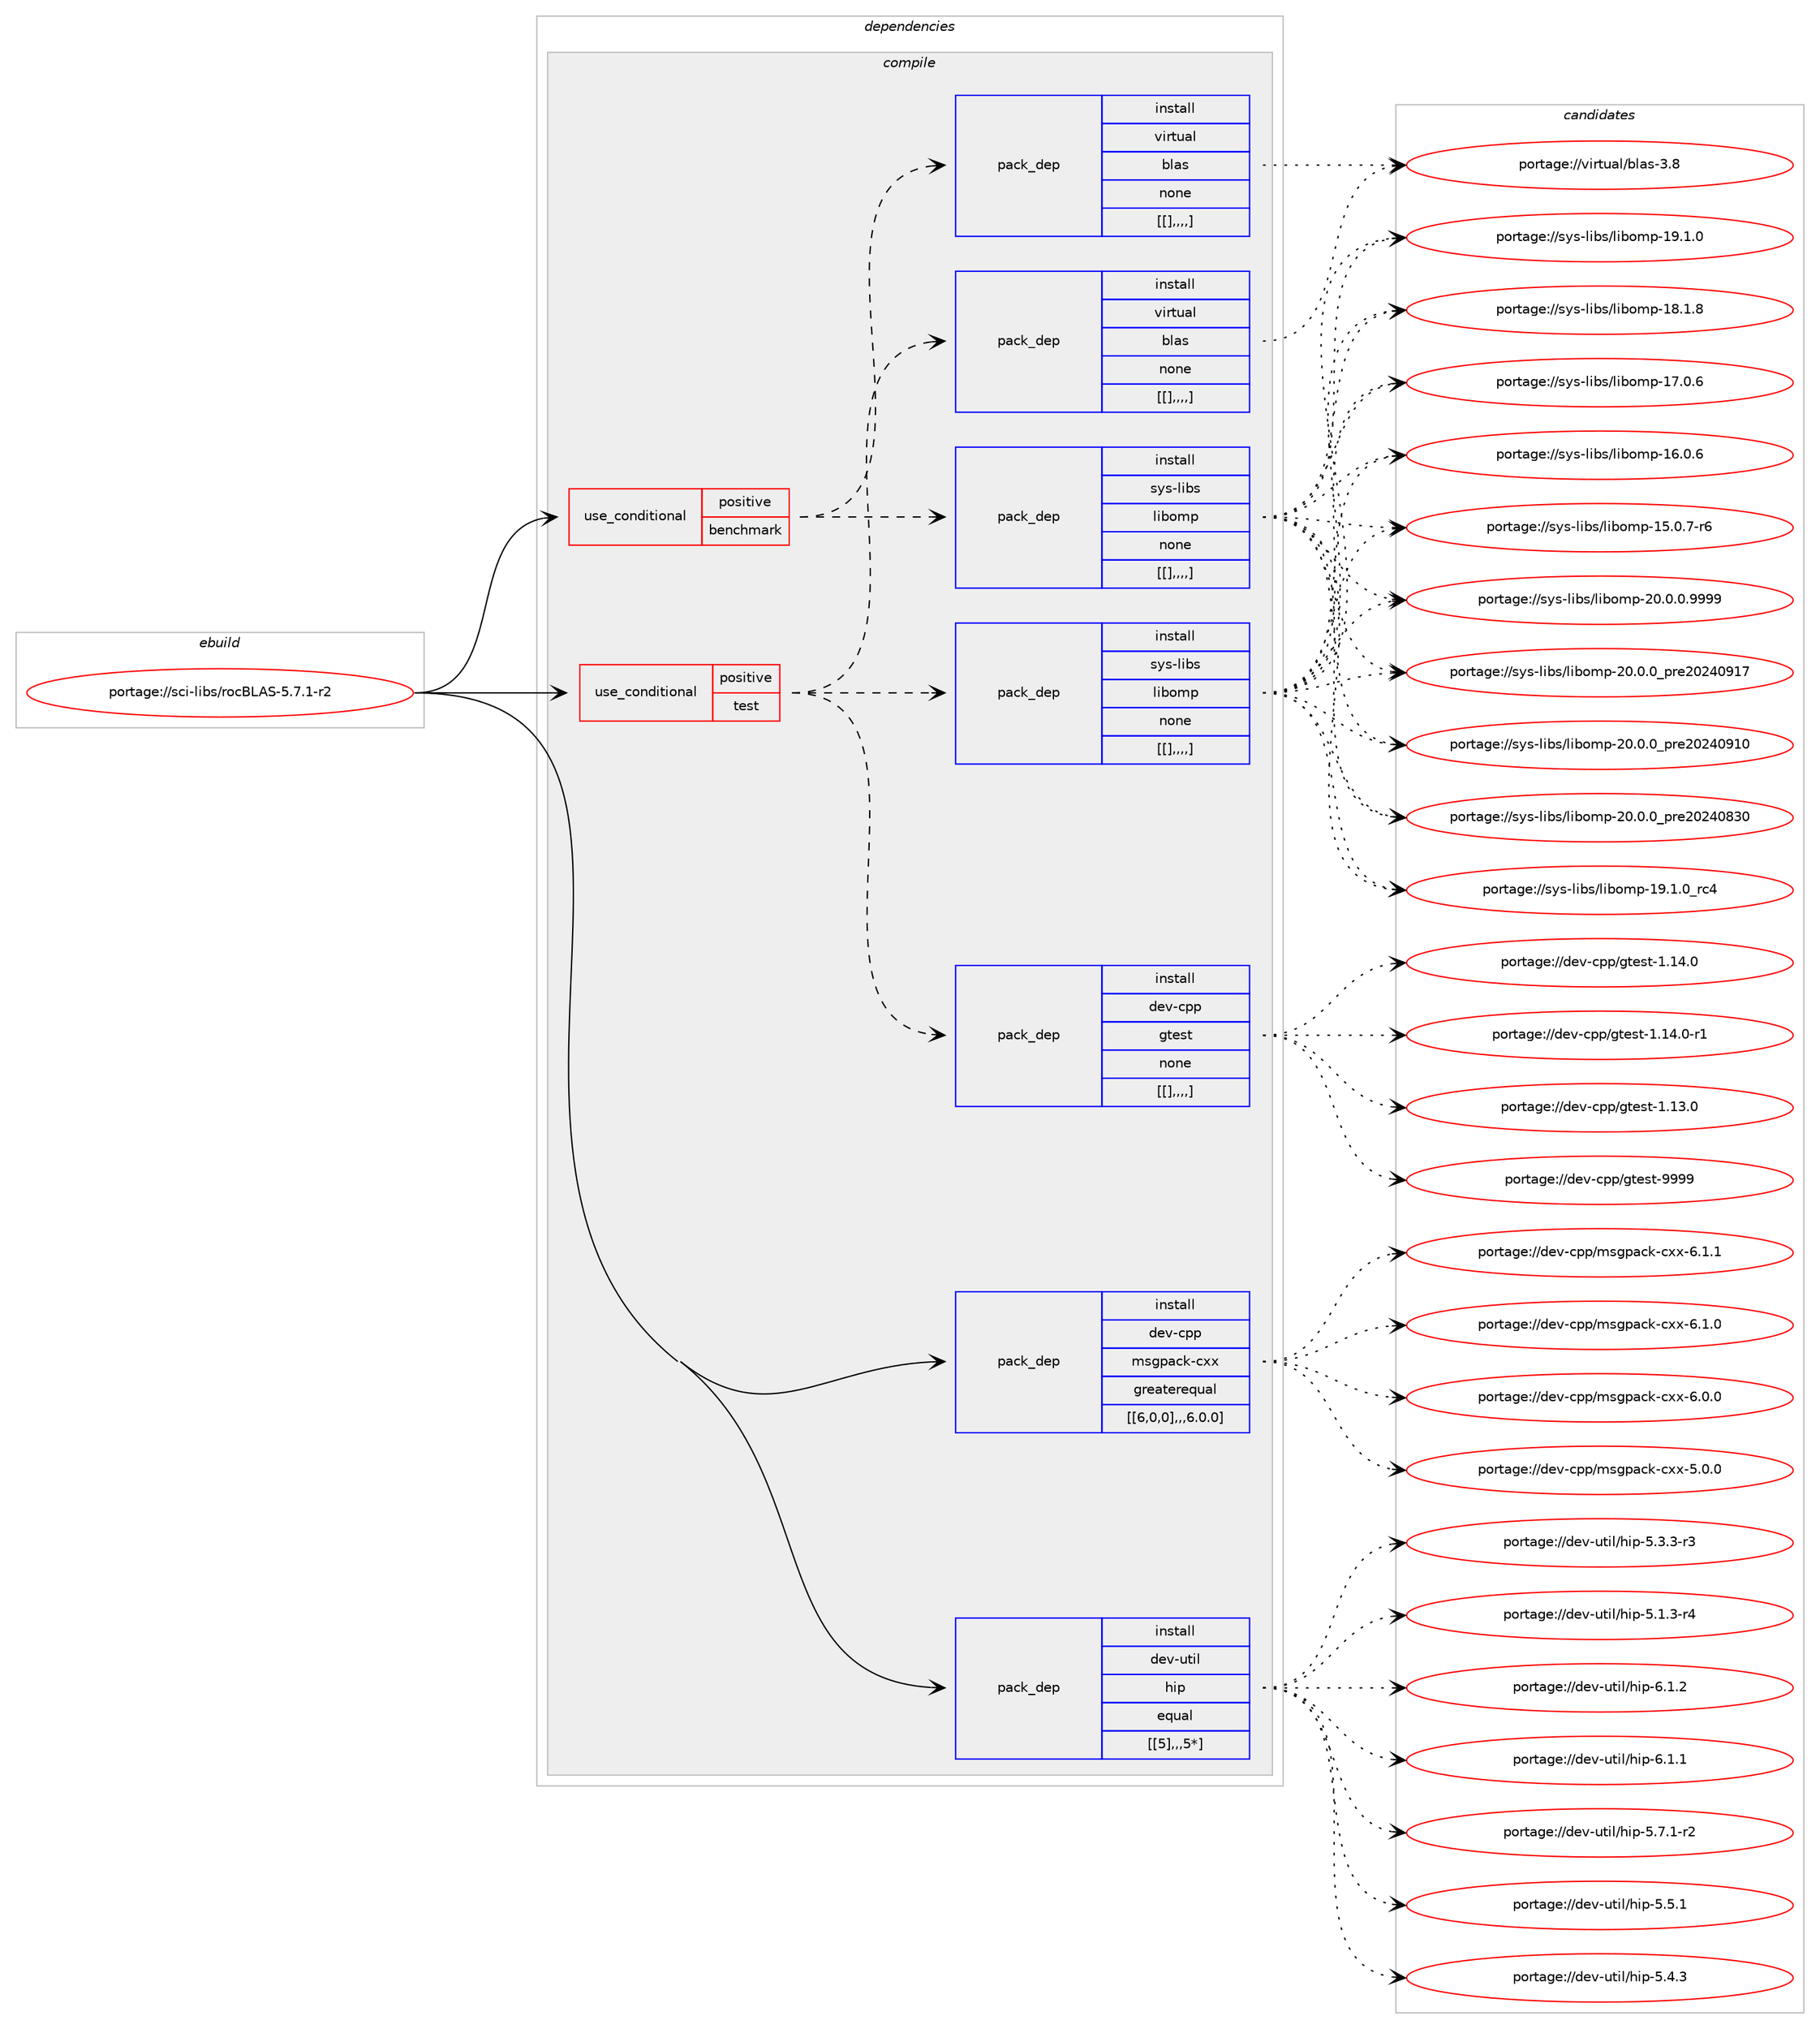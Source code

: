 digraph prolog {

# *************
# Graph options
# *************

newrank=true;
concentrate=true;
compound=true;
graph [rankdir=LR,fontname=Helvetica,fontsize=10,ranksep=1.5];#, ranksep=2.5, nodesep=0.2];
edge  [arrowhead=vee];
node  [fontname=Helvetica,fontsize=10];

# **********
# The ebuild
# **********

subgraph cluster_leftcol {
color=gray;
label=<<i>ebuild</i>>;
id [label="portage://sci-libs/rocBLAS-5.7.1-r2", color=red, width=4, href="../sci-libs/rocBLAS-5.7.1-r2.svg"];
}

# ****************
# The dependencies
# ****************

subgraph cluster_midcol {
color=gray;
label=<<i>dependencies</i>>;
subgraph cluster_compile {
fillcolor="#eeeeee";
style=filled;
label=<<i>compile</i>>;
subgraph cond111089 {
dependency415151 [label=<<TABLE BORDER="0" CELLBORDER="1" CELLSPACING="0" CELLPADDING="4"><TR><TD ROWSPAN="3" CELLPADDING="10">use_conditional</TD></TR><TR><TD>positive</TD></TR><TR><TD>benchmark</TD></TR></TABLE>>, shape=none, color=red];
subgraph pack301169 {
dependency415152 [label=<<TABLE BORDER="0" CELLBORDER="1" CELLSPACING="0" CELLPADDING="4" WIDTH="220"><TR><TD ROWSPAN="6" CELLPADDING="30">pack_dep</TD></TR><TR><TD WIDTH="110">install</TD></TR><TR><TD>virtual</TD></TR><TR><TD>blas</TD></TR><TR><TD>none</TD></TR><TR><TD>[[],,,,]</TD></TR></TABLE>>, shape=none, color=blue];
}
dependency415151:e -> dependency415152:w [weight=20,style="dashed",arrowhead="vee"];
subgraph pack301170 {
dependency415153 [label=<<TABLE BORDER="0" CELLBORDER="1" CELLSPACING="0" CELLPADDING="4" WIDTH="220"><TR><TD ROWSPAN="6" CELLPADDING="30">pack_dep</TD></TR><TR><TD WIDTH="110">install</TD></TR><TR><TD>sys-libs</TD></TR><TR><TD>libomp</TD></TR><TR><TD>none</TD></TR><TR><TD>[[],,,,]</TD></TR></TABLE>>, shape=none, color=blue];
}
dependency415151:e -> dependency415153:w [weight=20,style="dashed",arrowhead="vee"];
}
id:e -> dependency415151:w [weight=20,style="solid",arrowhead="vee"];
subgraph cond111090 {
dependency415154 [label=<<TABLE BORDER="0" CELLBORDER="1" CELLSPACING="0" CELLPADDING="4"><TR><TD ROWSPAN="3" CELLPADDING="10">use_conditional</TD></TR><TR><TD>positive</TD></TR><TR><TD>test</TD></TR></TABLE>>, shape=none, color=red];
subgraph pack301171 {
dependency415155 [label=<<TABLE BORDER="0" CELLBORDER="1" CELLSPACING="0" CELLPADDING="4" WIDTH="220"><TR><TD ROWSPAN="6" CELLPADDING="30">pack_dep</TD></TR><TR><TD WIDTH="110">install</TD></TR><TR><TD>virtual</TD></TR><TR><TD>blas</TD></TR><TR><TD>none</TD></TR><TR><TD>[[],,,,]</TD></TR></TABLE>>, shape=none, color=blue];
}
dependency415154:e -> dependency415155:w [weight=20,style="dashed",arrowhead="vee"];
subgraph pack301172 {
dependency415156 [label=<<TABLE BORDER="0" CELLBORDER="1" CELLSPACING="0" CELLPADDING="4" WIDTH="220"><TR><TD ROWSPAN="6" CELLPADDING="30">pack_dep</TD></TR><TR><TD WIDTH="110">install</TD></TR><TR><TD>dev-cpp</TD></TR><TR><TD>gtest</TD></TR><TR><TD>none</TD></TR><TR><TD>[[],,,,]</TD></TR></TABLE>>, shape=none, color=blue];
}
dependency415154:e -> dependency415156:w [weight=20,style="dashed",arrowhead="vee"];
subgraph pack301173 {
dependency415157 [label=<<TABLE BORDER="0" CELLBORDER="1" CELLSPACING="0" CELLPADDING="4" WIDTH="220"><TR><TD ROWSPAN="6" CELLPADDING="30">pack_dep</TD></TR><TR><TD WIDTH="110">install</TD></TR><TR><TD>sys-libs</TD></TR><TR><TD>libomp</TD></TR><TR><TD>none</TD></TR><TR><TD>[[],,,,]</TD></TR></TABLE>>, shape=none, color=blue];
}
dependency415154:e -> dependency415157:w [weight=20,style="dashed",arrowhead="vee"];
}
id:e -> dependency415154:w [weight=20,style="solid",arrowhead="vee"];
subgraph pack301174 {
dependency415158 [label=<<TABLE BORDER="0" CELLBORDER="1" CELLSPACING="0" CELLPADDING="4" WIDTH="220"><TR><TD ROWSPAN="6" CELLPADDING="30">pack_dep</TD></TR><TR><TD WIDTH="110">install</TD></TR><TR><TD>dev-cpp</TD></TR><TR><TD>msgpack-cxx</TD></TR><TR><TD>greaterequal</TD></TR><TR><TD>[[6,0,0],,,6.0.0]</TD></TR></TABLE>>, shape=none, color=blue];
}
id:e -> dependency415158:w [weight=20,style="solid",arrowhead="vee"];
subgraph pack301175 {
dependency415159 [label=<<TABLE BORDER="0" CELLBORDER="1" CELLSPACING="0" CELLPADDING="4" WIDTH="220"><TR><TD ROWSPAN="6" CELLPADDING="30">pack_dep</TD></TR><TR><TD WIDTH="110">install</TD></TR><TR><TD>dev-util</TD></TR><TR><TD>hip</TD></TR><TR><TD>equal</TD></TR><TR><TD>[[5],,,5*]</TD></TR></TABLE>>, shape=none, color=blue];
}
id:e -> dependency415159:w [weight=20,style="solid",arrowhead="vee"];
}
subgraph cluster_compileandrun {
fillcolor="#eeeeee";
style=filled;
label=<<i>compile and run</i>>;
}
subgraph cluster_run {
fillcolor="#eeeeee";
style=filled;
label=<<i>run</i>>;
}
}

# **************
# The candidates
# **************

subgraph cluster_choices {
rank=same;
color=gray;
label=<<i>candidates</i>>;

subgraph choice301169 {
color=black;
nodesep=1;
choice1181051141161179710847981089711545514656 [label="portage://virtual/blas-3.8", color=red, width=4,href="../virtual/blas-3.8.svg"];
dependency415152:e -> choice1181051141161179710847981089711545514656:w [style=dotted,weight="100"];
}
subgraph choice301170 {
color=black;
nodesep=1;
choice11512111545108105981154710810598111109112455048464846484657575757 [label="portage://sys-libs/libomp-20.0.0.9999", color=red, width=4,href="../sys-libs/libomp-20.0.0.9999.svg"];
choice1151211154510810598115471081059811110911245504846484648951121141015048505248574955 [label="portage://sys-libs/libomp-20.0.0_pre20240917", color=red, width=4,href="../sys-libs/libomp-20.0.0_pre20240917.svg"];
choice1151211154510810598115471081059811110911245504846484648951121141015048505248574948 [label="portage://sys-libs/libomp-20.0.0_pre20240910", color=red, width=4,href="../sys-libs/libomp-20.0.0_pre20240910.svg"];
choice1151211154510810598115471081059811110911245504846484648951121141015048505248565148 [label="portage://sys-libs/libomp-20.0.0_pre20240830", color=red, width=4,href="../sys-libs/libomp-20.0.0_pre20240830.svg"];
choice1151211154510810598115471081059811110911245495746494648951149952 [label="portage://sys-libs/libomp-19.1.0_rc4", color=red, width=4,href="../sys-libs/libomp-19.1.0_rc4.svg"];
choice1151211154510810598115471081059811110911245495746494648 [label="portage://sys-libs/libomp-19.1.0", color=red, width=4,href="../sys-libs/libomp-19.1.0.svg"];
choice1151211154510810598115471081059811110911245495646494656 [label="portage://sys-libs/libomp-18.1.8", color=red, width=4,href="../sys-libs/libomp-18.1.8.svg"];
choice1151211154510810598115471081059811110911245495546484654 [label="portage://sys-libs/libomp-17.0.6", color=red, width=4,href="../sys-libs/libomp-17.0.6.svg"];
choice1151211154510810598115471081059811110911245495446484654 [label="portage://sys-libs/libomp-16.0.6", color=red, width=4,href="../sys-libs/libomp-16.0.6.svg"];
choice11512111545108105981154710810598111109112454953464846554511454 [label="portage://sys-libs/libomp-15.0.7-r6", color=red, width=4,href="../sys-libs/libomp-15.0.7-r6.svg"];
dependency415153:e -> choice11512111545108105981154710810598111109112455048464846484657575757:w [style=dotted,weight="100"];
dependency415153:e -> choice1151211154510810598115471081059811110911245504846484648951121141015048505248574955:w [style=dotted,weight="100"];
dependency415153:e -> choice1151211154510810598115471081059811110911245504846484648951121141015048505248574948:w [style=dotted,weight="100"];
dependency415153:e -> choice1151211154510810598115471081059811110911245504846484648951121141015048505248565148:w [style=dotted,weight="100"];
dependency415153:e -> choice1151211154510810598115471081059811110911245495746494648951149952:w [style=dotted,weight="100"];
dependency415153:e -> choice1151211154510810598115471081059811110911245495746494648:w [style=dotted,weight="100"];
dependency415153:e -> choice1151211154510810598115471081059811110911245495646494656:w [style=dotted,weight="100"];
dependency415153:e -> choice1151211154510810598115471081059811110911245495546484654:w [style=dotted,weight="100"];
dependency415153:e -> choice1151211154510810598115471081059811110911245495446484654:w [style=dotted,weight="100"];
dependency415153:e -> choice11512111545108105981154710810598111109112454953464846554511454:w [style=dotted,weight="100"];
}
subgraph choice301171 {
color=black;
nodesep=1;
choice1181051141161179710847981089711545514656 [label="portage://virtual/blas-3.8", color=red, width=4,href="../virtual/blas-3.8.svg"];
dependency415155:e -> choice1181051141161179710847981089711545514656:w [style=dotted,weight="100"];
}
subgraph choice301172 {
color=black;
nodesep=1;
choice1001011184599112112471031161011151164557575757 [label="portage://dev-cpp/gtest-9999", color=red, width=4,href="../dev-cpp/gtest-9999.svg"];
choice100101118459911211247103116101115116454946495246484511449 [label="portage://dev-cpp/gtest-1.14.0-r1", color=red, width=4,href="../dev-cpp/gtest-1.14.0-r1.svg"];
choice10010111845991121124710311610111511645494649524648 [label="portage://dev-cpp/gtest-1.14.0", color=red, width=4,href="../dev-cpp/gtest-1.14.0.svg"];
choice10010111845991121124710311610111511645494649514648 [label="portage://dev-cpp/gtest-1.13.0", color=red, width=4,href="../dev-cpp/gtest-1.13.0.svg"];
dependency415156:e -> choice1001011184599112112471031161011151164557575757:w [style=dotted,weight="100"];
dependency415156:e -> choice100101118459911211247103116101115116454946495246484511449:w [style=dotted,weight="100"];
dependency415156:e -> choice10010111845991121124710311610111511645494649524648:w [style=dotted,weight="100"];
dependency415156:e -> choice10010111845991121124710311610111511645494649514648:w [style=dotted,weight="100"];
}
subgraph choice301173 {
color=black;
nodesep=1;
choice11512111545108105981154710810598111109112455048464846484657575757 [label="portage://sys-libs/libomp-20.0.0.9999", color=red, width=4,href="../sys-libs/libomp-20.0.0.9999.svg"];
choice1151211154510810598115471081059811110911245504846484648951121141015048505248574955 [label="portage://sys-libs/libomp-20.0.0_pre20240917", color=red, width=4,href="../sys-libs/libomp-20.0.0_pre20240917.svg"];
choice1151211154510810598115471081059811110911245504846484648951121141015048505248574948 [label="portage://sys-libs/libomp-20.0.0_pre20240910", color=red, width=4,href="../sys-libs/libomp-20.0.0_pre20240910.svg"];
choice1151211154510810598115471081059811110911245504846484648951121141015048505248565148 [label="portage://sys-libs/libomp-20.0.0_pre20240830", color=red, width=4,href="../sys-libs/libomp-20.0.0_pre20240830.svg"];
choice1151211154510810598115471081059811110911245495746494648951149952 [label="portage://sys-libs/libomp-19.1.0_rc4", color=red, width=4,href="../sys-libs/libomp-19.1.0_rc4.svg"];
choice1151211154510810598115471081059811110911245495746494648 [label="portage://sys-libs/libomp-19.1.0", color=red, width=4,href="../sys-libs/libomp-19.1.0.svg"];
choice1151211154510810598115471081059811110911245495646494656 [label="portage://sys-libs/libomp-18.1.8", color=red, width=4,href="../sys-libs/libomp-18.1.8.svg"];
choice1151211154510810598115471081059811110911245495546484654 [label="portage://sys-libs/libomp-17.0.6", color=red, width=4,href="../sys-libs/libomp-17.0.6.svg"];
choice1151211154510810598115471081059811110911245495446484654 [label="portage://sys-libs/libomp-16.0.6", color=red, width=4,href="../sys-libs/libomp-16.0.6.svg"];
choice11512111545108105981154710810598111109112454953464846554511454 [label="portage://sys-libs/libomp-15.0.7-r6", color=red, width=4,href="../sys-libs/libomp-15.0.7-r6.svg"];
dependency415157:e -> choice11512111545108105981154710810598111109112455048464846484657575757:w [style=dotted,weight="100"];
dependency415157:e -> choice1151211154510810598115471081059811110911245504846484648951121141015048505248574955:w [style=dotted,weight="100"];
dependency415157:e -> choice1151211154510810598115471081059811110911245504846484648951121141015048505248574948:w [style=dotted,weight="100"];
dependency415157:e -> choice1151211154510810598115471081059811110911245504846484648951121141015048505248565148:w [style=dotted,weight="100"];
dependency415157:e -> choice1151211154510810598115471081059811110911245495746494648951149952:w [style=dotted,weight="100"];
dependency415157:e -> choice1151211154510810598115471081059811110911245495746494648:w [style=dotted,weight="100"];
dependency415157:e -> choice1151211154510810598115471081059811110911245495646494656:w [style=dotted,weight="100"];
dependency415157:e -> choice1151211154510810598115471081059811110911245495546484654:w [style=dotted,weight="100"];
dependency415157:e -> choice1151211154510810598115471081059811110911245495446484654:w [style=dotted,weight="100"];
dependency415157:e -> choice11512111545108105981154710810598111109112454953464846554511454:w [style=dotted,weight="100"];
}
subgraph choice301174 {
color=black;
nodesep=1;
choice10010111845991121124710911510311297991074599120120455446494649 [label="portage://dev-cpp/msgpack-cxx-6.1.1", color=red, width=4,href="../dev-cpp/msgpack-cxx-6.1.1.svg"];
choice10010111845991121124710911510311297991074599120120455446494648 [label="portage://dev-cpp/msgpack-cxx-6.1.0", color=red, width=4,href="../dev-cpp/msgpack-cxx-6.1.0.svg"];
choice10010111845991121124710911510311297991074599120120455446484648 [label="portage://dev-cpp/msgpack-cxx-6.0.0", color=red, width=4,href="../dev-cpp/msgpack-cxx-6.0.0.svg"];
choice10010111845991121124710911510311297991074599120120455346484648 [label="portage://dev-cpp/msgpack-cxx-5.0.0", color=red, width=4,href="../dev-cpp/msgpack-cxx-5.0.0.svg"];
dependency415158:e -> choice10010111845991121124710911510311297991074599120120455446494649:w [style=dotted,weight="100"];
dependency415158:e -> choice10010111845991121124710911510311297991074599120120455446494648:w [style=dotted,weight="100"];
dependency415158:e -> choice10010111845991121124710911510311297991074599120120455446484648:w [style=dotted,weight="100"];
dependency415158:e -> choice10010111845991121124710911510311297991074599120120455346484648:w [style=dotted,weight="100"];
}
subgraph choice301175 {
color=black;
nodesep=1;
choice1001011184511711610510847104105112455446494650 [label="portage://dev-util/hip-6.1.2", color=red, width=4,href="../dev-util/hip-6.1.2.svg"];
choice1001011184511711610510847104105112455446494649 [label="portage://dev-util/hip-6.1.1", color=red, width=4,href="../dev-util/hip-6.1.1.svg"];
choice10010111845117116105108471041051124553465546494511450 [label="portage://dev-util/hip-5.7.1-r2", color=red, width=4,href="../dev-util/hip-5.7.1-r2.svg"];
choice1001011184511711610510847104105112455346534649 [label="portage://dev-util/hip-5.5.1", color=red, width=4,href="../dev-util/hip-5.5.1.svg"];
choice1001011184511711610510847104105112455346524651 [label="portage://dev-util/hip-5.4.3", color=red, width=4,href="../dev-util/hip-5.4.3.svg"];
choice10010111845117116105108471041051124553465146514511451 [label="portage://dev-util/hip-5.3.3-r3", color=red, width=4,href="../dev-util/hip-5.3.3-r3.svg"];
choice10010111845117116105108471041051124553464946514511452 [label="portage://dev-util/hip-5.1.3-r4", color=red, width=4,href="../dev-util/hip-5.1.3-r4.svg"];
dependency415159:e -> choice1001011184511711610510847104105112455446494650:w [style=dotted,weight="100"];
dependency415159:e -> choice1001011184511711610510847104105112455446494649:w [style=dotted,weight="100"];
dependency415159:e -> choice10010111845117116105108471041051124553465546494511450:w [style=dotted,weight="100"];
dependency415159:e -> choice1001011184511711610510847104105112455346534649:w [style=dotted,weight="100"];
dependency415159:e -> choice1001011184511711610510847104105112455346524651:w [style=dotted,weight="100"];
dependency415159:e -> choice10010111845117116105108471041051124553465146514511451:w [style=dotted,weight="100"];
dependency415159:e -> choice10010111845117116105108471041051124553464946514511452:w [style=dotted,weight="100"];
}
}

}
